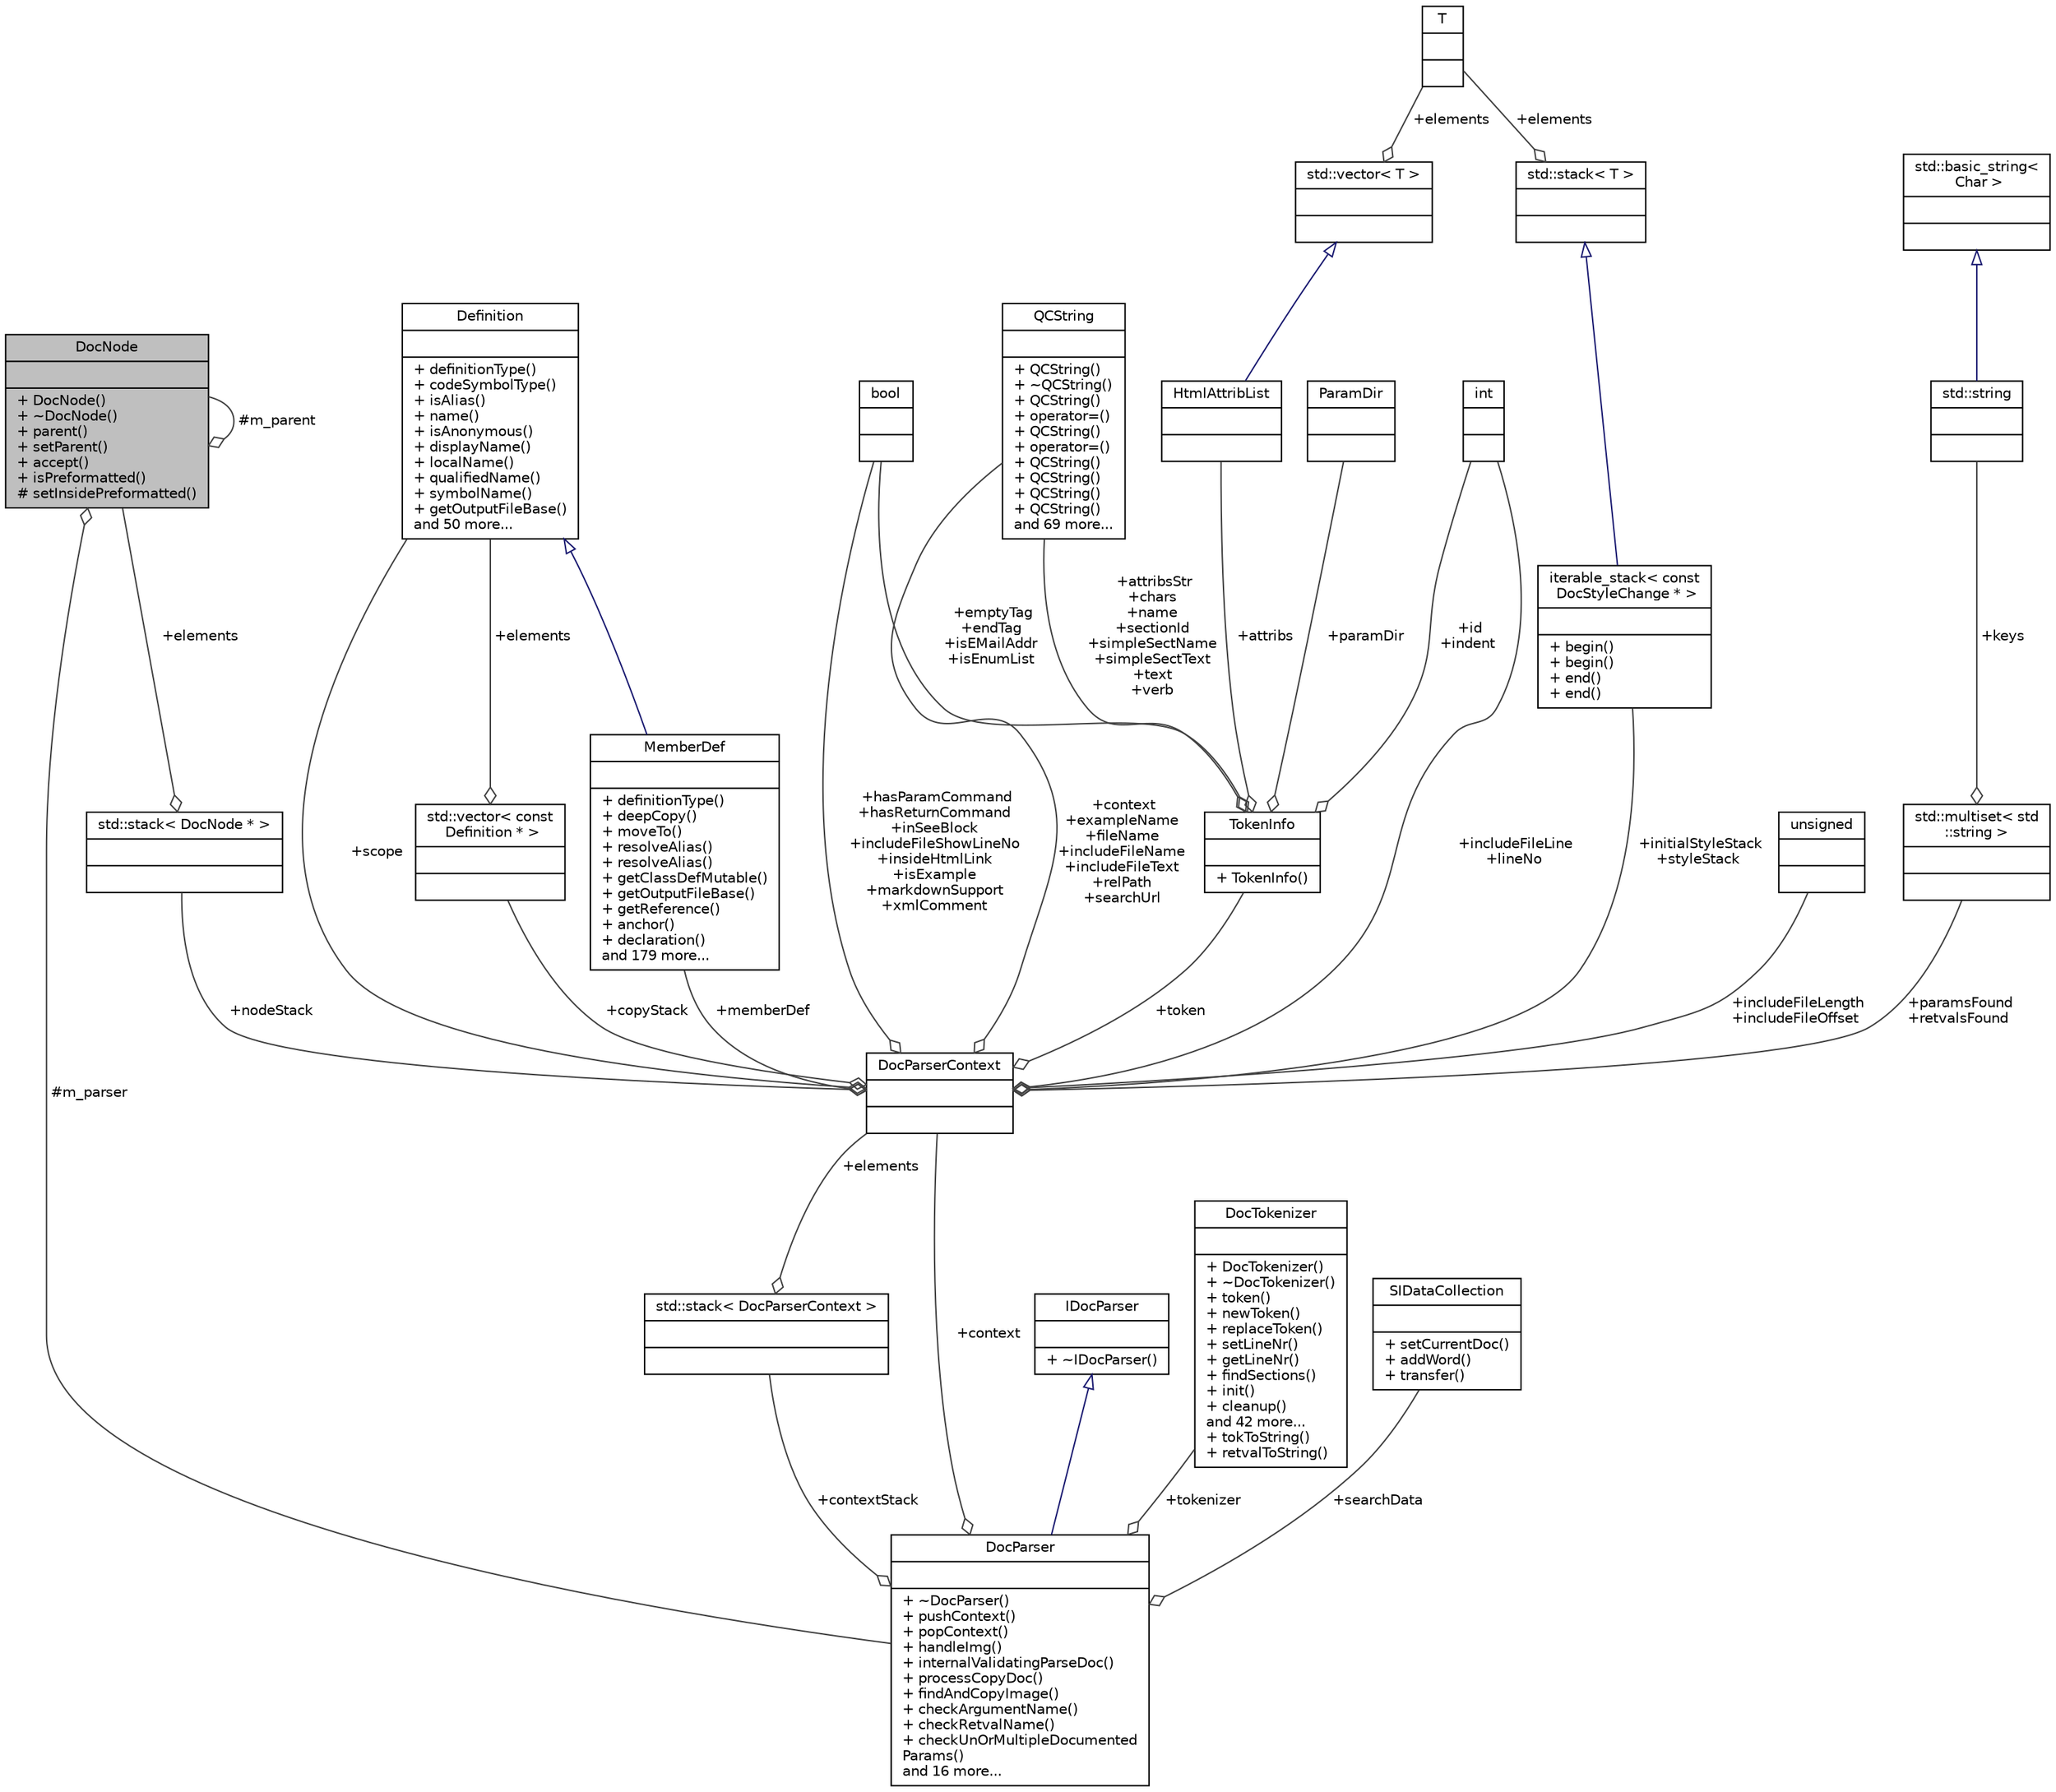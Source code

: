 digraph "DocNode"
{
 // LATEX_PDF_SIZE
  edge [fontname="Helvetica",fontsize="10",labelfontname="Helvetica",labelfontsize="10"];
  node [fontname="Helvetica",fontsize="10",shape=record];
  Node1 [label="{DocNode\n||+ DocNode()\l+ ~DocNode()\l+ parent()\l+ setParent()\l+ accept()\l+ isPreformatted()\l# setInsidePreformatted()\l}",height=0.2,width=0.4,color="black", fillcolor="grey75", style="filled", fontcolor="black",tooltip=" "];
  Node1 -> Node1 [color="grey25",fontsize="10",style="solid",label=" #m_parent" ,arrowhead="odiamond"];
  Node2 -> Node1 [color="grey25",fontsize="10",style="solid",label=" #m_parser" ,arrowhead="odiamond"];
  Node2 [label="{DocParser\n||+ ~DocParser()\l+ pushContext()\l+ popContext()\l+ handleImg()\l+ internalValidatingParseDoc()\l+ processCopyDoc()\l+ findAndCopyImage()\l+ checkArgumentName()\l+ checkRetvalName()\l+ checkUnOrMultipleDocumented\lParams()\land 16 more...\l}",height=0.2,width=0.4,color="black", fillcolor="white", style="filled",URL="$classDocParser.html",tooltip=" "];
  Node3 -> Node2 [dir="back",color="midnightblue",fontsize="10",style="solid",arrowtail="onormal"];
  Node3 [label="{IDocParser\n||+ ~IDocParser()\l}",height=0.2,width=0.4,color="black", fillcolor="white", style="filled",URL="$classIDocParser.html",tooltip=" "];
  Node4 -> Node2 [color="grey25",fontsize="10",style="solid",label=" +contextStack" ,arrowhead="odiamond"];
  Node4 [label="{std::stack\< DocParserContext \>\n||}",height=0.2,width=0.4,color="black", fillcolor="white", style="filled",tooltip=" "];
  Node5 -> Node4 [color="grey25",fontsize="10",style="solid",label=" +elements" ,arrowhead="odiamond"];
  Node5 [label="{DocParserContext\n||}",height=0.2,width=0.4,color="black", fillcolor="white", style="filled",URL="$structDocParserContext.html",tooltip=" "];
  Node6 -> Node5 [color="grey25",fontsize="10",style="solid",label=" +scope" ,arrowhead="odiamond"];
  Node6 [label="{Definition\n||+ definitionType()\l+ codeSymbolType()\l+ isAlias()\l+ name()\l+ isAnonymous()\l+ displayName()\l+ localName()\l+ qualifiedName()\l+ symbolName()\l+ getOutputFileBase()\land 50 more...\l}",height=0.2,width=0.4,color="black", fillcolor="white", style="filled",URL="$classDefinition.html",tooltip=" "];
  Node7 -> Node5 [color="grey25",fontsize="10",style="solid",label=" +context\n+exampleName\n+fileName\n+includeFileName\n+includeFileText\n+relPath\n+searchUrl" ,arrowhead="odiamond"];
  Node7 [label="{QCString\n||+ QCString()\l+ ~QCString()\l+ QCString()\l+ operator=()\l+ QCString()\l+ operator=()\l+ QCString()\l+ QCString()\l+ QCString()\l+ QCString()\land 69 more...\l}",height=0.2,width=0.4,color="black", fillcolor="white", style="filled",URL="$classQCString.html",tooltip=" "];
  Node8 -> Node5 [color="grey25",fontsize="10",style="solid",label=" +hasParamCommand\n+hasReturnCommand\n+inSeeBlock\n+includeFileShowLineNo\n+insideHtmlLink\n+isExample\n+markdownSupport\n+xmlComment" ,arrowhead="odiamond"];
  Node8 [label="{bool\n||}",height=0.2,width=0.4,color="black", fillcolor="white", style="filled",tooltip=" "];
  Node9 -> Node5 [color="grey25",fontsize="10",style="solid",label=" +nodeStack" ,arrowhead="odiamond"];
  Node9 [label="{std::stack\< DocNode * \>\n||}",height=0.2,width=0.4,color="black", fillcolor="white", style="filled",tooltip=" "];
  Node1 -> Node9 [color="grey25",fontsize="10",style="solid",label=" +elements" ,arrowhead="odiamond"];
  Node10 -> Node5 [color="grey25",fontsize="10",style="solid",label=" +initialStyleStack\n+styleStack" ,arrowhead="odiamond"];
  Node10 [label="{iterable_stack\< const\l DocStyleChange * \>\n||+ begin()\l+ begin()\l+ end()\l+ end()\l}",height=0.2,width=0.4,color="black", fillcolor="white", style="filled",URL="$classiterable__stack.html",tooltip=" "];
  Node11 -> Node10 [dir="back",color="midnightblue",fontsize="10",style="solid",arrowtail="onormal"];
  Node11 [label="{std::stack\< T \>\n||}",height=0.2,width=0.4,color="black", fillcolor="white", style="filled",tooltip=" "];
  Node12 -> Node11 [color="grey25",fontsize="10",style="solid",label=" +elements" ,arrowhead="odiamond"];
  Node12 [label="{T\n||}",height=0.2,width=0.4,color="black", fillcolor="white", style="filled",tooltip=" "];
  Node13 -> Node5 [color="grey25",fontsize="10",style="solid",label=" +copyStack" ,arrowhead="odiamond"];
  Node13 [label="{std::vector\< const\l Definition * \>\n||}",height=0.2,width=0.4,color="black", fillcolor="white", style="filled",tooltip=" "];
  Node6 -> Node13 [color="grey25",fontsize="10",style="solid",label=" +elements" ,arrowhead="odiamond"];
  Node14 -> Node5 [color="grey25",fontsize="10",style="solid",label=" +paramsFound\n+retvalsFound" ,arrowhead="odiamond"];
  Node14 [label="{std::multiset\< std\l::string \>\n||}",height=0.2,width=0.4,color="black", fillcolor="white", style="filled",tooltip=" "];
  Node15 -> Node14 [color="grey25",fontsize="10",style="solid",label=" +keys" ,arrowhead="odiamond"];
  Node15 [label="{std::string\n||}",height=0.2,width=0.4,color="black", fillcolor="white", style="filled",tooltip=" "];
  Node16 -> Node15 [dir="back",color="midnightblue",fontsize="10",style="solid",arrowtail="onormal"];
  Node16 [label="{std::basic_string\<\l Char \>\n||}",height=0.2,width=0.4,color="black", fillcolor="white", style="filled",tooltip=" "];
  Node17 -> Node5 [color="grey25",fontsize="10",style="solid",label=" +memberDef" ,arrowhead="odiamond"];
  Node17 [label="{MemberDef\n||+ definitionType()\l+ deepCopy()\l+ moveTo()\l+ resolveAlias()\l+ resolveAlias()\l+ getClassDefMutable()\l+ getOutputFileBase()\l+ getReference()\l+ anchor()\l+ declaration()\land 179 more...\l}",height=0.2,width=0.4,color="black", fillcolor="white", style="filled",URL="$classMemberDef.html",tooltip=" "];
  Node6 -> Node17 [dir="back",color="midnightblue",fontsize="10",style="solid",arrowtail="onormal"];
  Node18 -> Node5 [color="grey25",fontsize="10",style="solid",label=" +includeFileLength\n+includeFileOffset" ,arrowhead="odiamond"];
  Node18 [label="{unsigned\n||}",height=0.2,width=0.4,color="black", fillcolor="white", style="filled",tooltip=" "];
  Node19 -> Node5 [color="grey25",fontsize="10",style="solid",label=" +includeFileLine\n+lineNo" ,arrowhead="odiamond"];
  Node19 [label="{int\n||}",height=0.2,width=0.4,color="black", fillcolor="white", style="filled",URL="$classint.html",tooltip=" "];
  Node20 -> Node5 [color="grey25",fontsize="10",style="solid",label=" +token" ,arrowhead="odiamond"];
  Node20 [label="{TokenInfo\n||+ TokenInfo()\l}",height=0.2,width=0.4,color="black", fillcolor="white", style="filled",URL="$structTokenInfo.html",tooltip="Data associated with a token used by the comment block parser."];
  Node7 -> Node20 [color="grey25",fontsize="10",style="solid",label=" +attribsStr\n+chars\n+name\n+sectionId\n+simpleSectName\n+simpleSectText\n+text\n+verb" ,arrowhead="odiamond"];
  Node8 -> Node20 [color="grey25",fontsize="10",style="solid",label=" +emptyTag\n+endTag\n+isEMailAddr\n+isEnumList" ,arrowhead="odiamond"];
  Node19 -> Node20 [color="grey25",fontsize="10",style="solid",label=" +id\n+indent" ,arrowhead="odiamond"];
  Node21 -> Node20 [color="grey25",fontsize="10",style="solid",label=" +attribs" ,arrowhead="odiamond"];
  Node21 [label="{HtmlAttribList\n||}",height=0.2,width=0.4,color="black", fillcolor="white", style="filled",URL="$classHtmlAttribList.html",tooltip="Class representing a list of HTML attributes."];
  Node22 -> Node21 [dir="back",color="midnightblue",fontsize="10",style="solid",arrowtail="onormal"];
  Node22 [label="{std::vector\< T \>\n||}",height=0.2,width=0.4,color="black", fillcolor="white", style="filled",tooltip=" "];
  Node12 -> Node22 [color="grey25",fontsize="10",style="solid",label=" +elements" ,arrowhead="odiamond"];
  Node23 -> Node20 [color="grey25",fontsize="10",style="solid",label=" +paramDir" ,arrowhead="odiamond"];
  Node23 [label="{ParamDir\n||}",height=0.2,width=0.4,color="black", fillcolor="white", style="filled",tooltip=" "];
  Node5 -> Node2 [color="grey25",fontsize="10",style="solid",label=" +context" ,arrowhead="odiamond"];
  Node24 -> Node2 [color="grey25",fontsize="10",style="solid",label=" +tokenizer" ,arrowhead="odiamond"];
  Node24 [label="{DocTokenizer\n||+ DocTokenizer()\l+ ~DocTokenizer()\l+ token()\l+ newToken()\l+ replaceToken()\l+ setLineNr()\l+ getLineNr()\l+ findSections()\l+ init()\l+ cleanup()\land 42 more...\l+ tokToString()\l+ retvalToString()\l}",height=0.2,width=0.4,color="black", fillcolor="white", style="filled",URL="$classDocTokenizer.html",tooltip=" "];
  Node25 -> Node2 [color="grey25",fontsize="10",style="solid",label=" +searchData" ,arrowhead="odiamond"];
  Node25 [label="{SIDataCollection\n||+ setCurrentDoc()\l+ addWord()\l+ transfer()\l}",height=0.2,width=0.4,color="black", fillcolor="white", style="filled",URL="$classSIDataCollection.html",tooltip=" "];
}
